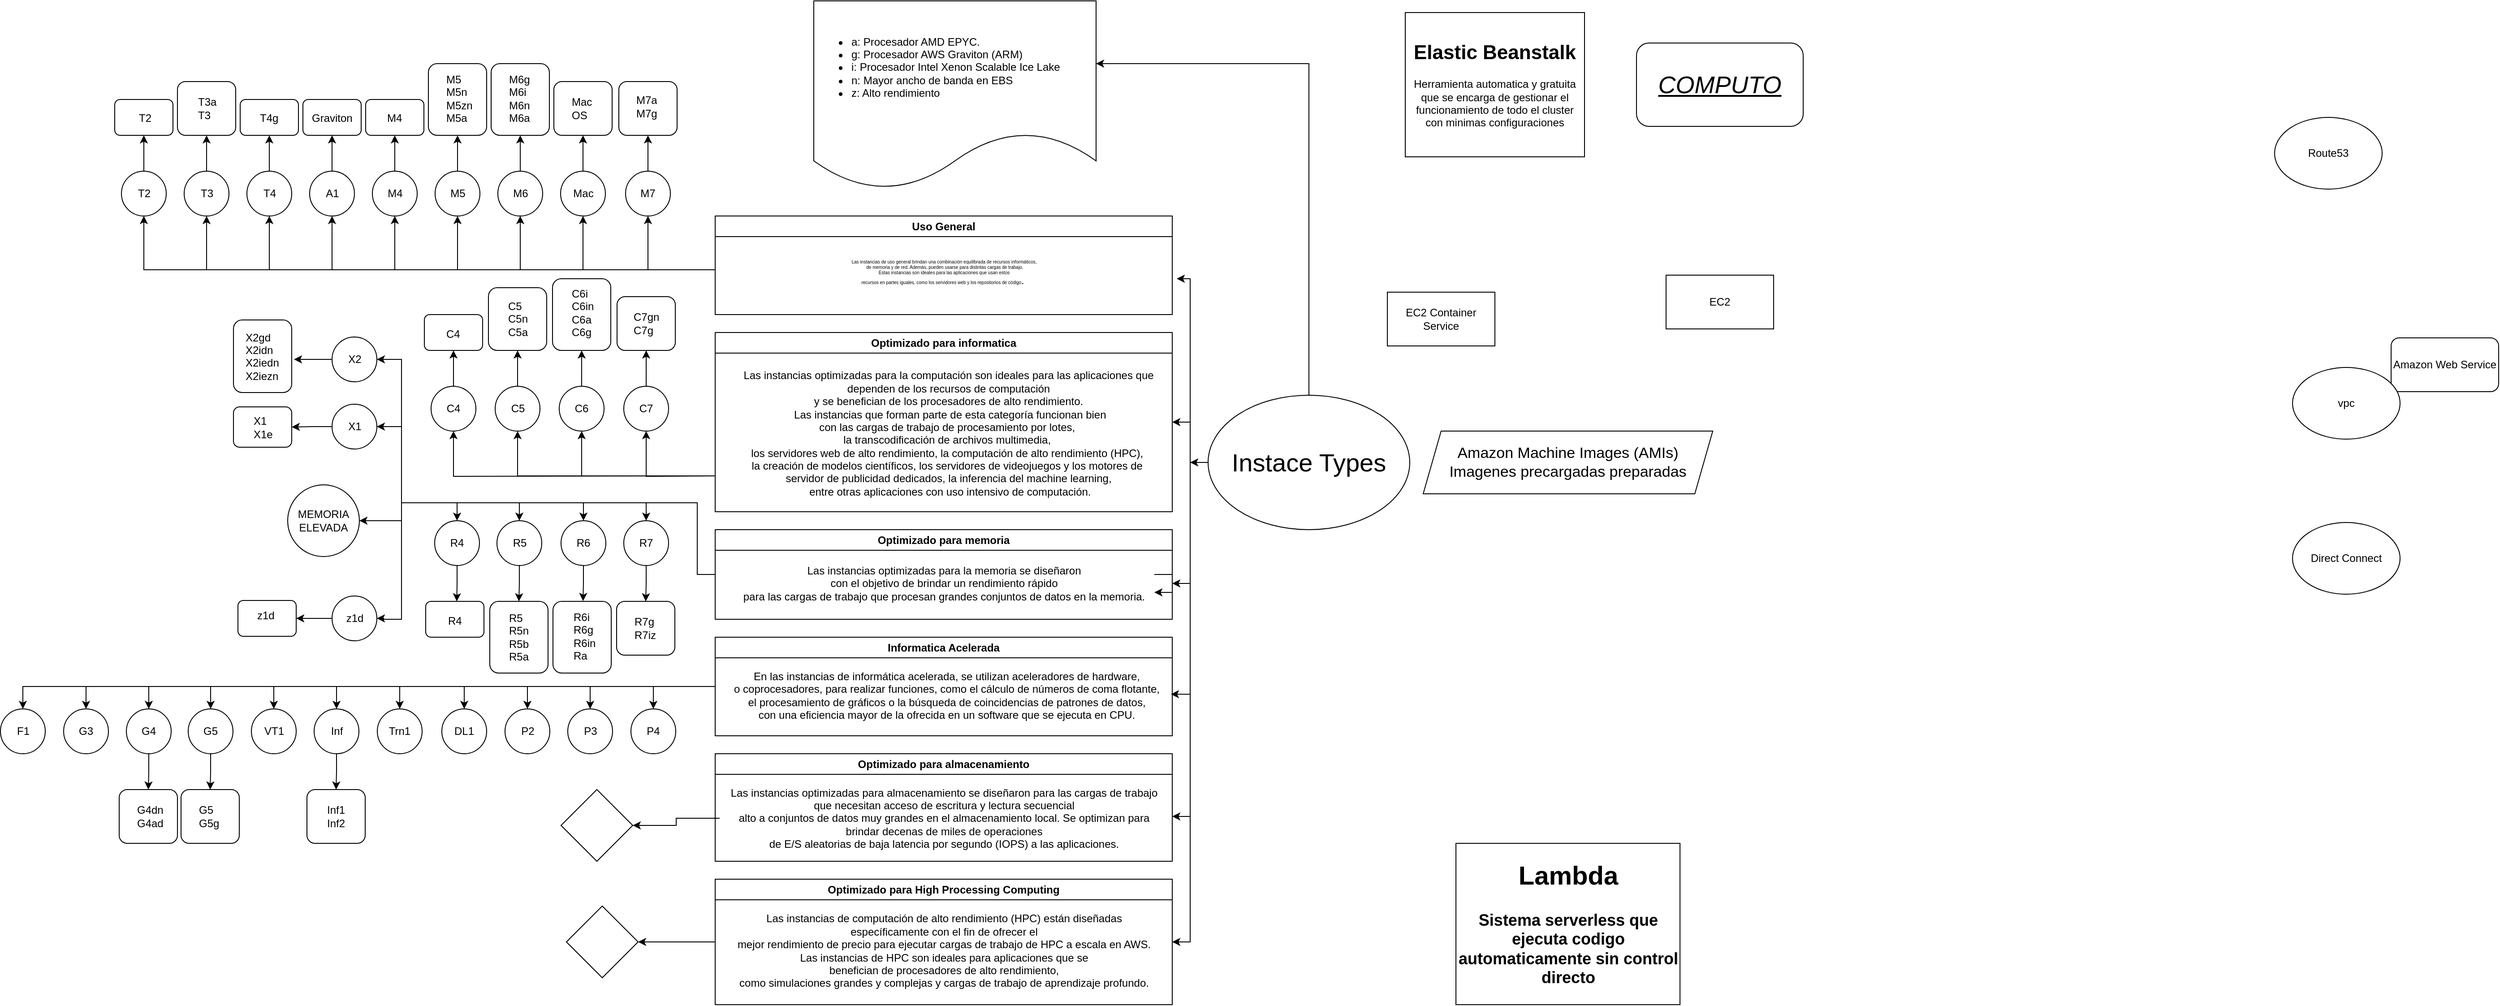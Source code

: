 <mxfile version="21.3.6" type="github">
  <diagram name="Página-1" id="7uCXfXIc8fd2pdZziexb">
    <mxGraphModel dx="3691" dy="2249" grid="1" gridSize="10" guides="1" tooltips="1" connect="1" arrows="1" fold="1" page="1" pageScale="1" pageWidth="827" pageHeight="1169" math="0" shadow="0">
      <root>
        <mxCell id="0" />
        <mxCell id="1" parent="0" />
        <mxCell id="kZv1v513atMaFXBSJFO3-1" value="Amazon Web Service" style="rounded=1;whiteSpace=wrap;html=1;" parent="1" vertex="1">
          <mxGeometry x="1070" y="186" width="120" height="60" as="geometry" />
        </mxCell>
        <mxCell id="wzusWgHNVMKydE2oBifo-2" value="EC2&lt;br&gt;" style="rounded=0;whiteSpace=wrap;html=1;" parent="1" vertex="1">
          <mxGeometry x="261" y="116" width="120" height="60" as="geometry" />
        </mxCell>
        <mxCell id="wzusWgHNVMKydE2oBifo-9" style="edgeStyle=orthogonalEdgeStyle;rounded=0;orthogonalLoop=1;jettySize=auto;html=1;" parent="1" target="wzusWgHNVMKydE2oBifo-8" edge="1">
          <mxGeometry relative="1" as="geometry">
            <mxPoint x="-260" y="325" as="sourcePoint" />
            <Array as="points">
              <mxPoint x="-270" y="325" />
              <mxPoint x="-270" y="120" />
            </Array>
          </mxGeometry>
        </mxCell>
        <mxCell id="wzusWgHNVMKydE2oBifo-12" style="edgeStyle=orthogonalEdgeStyle;rounded=0;orthogonalLoop=1;jettySize=auto;html=1;exitX=0;exitY=0.5;exitDx=0;exitDy=0;entryX=1;entryY=0.5;entryDx=0;entryDy=0;" parent="1" source="wzusWgHNVMKydE2oBifo-4" target="wzusWgHNVMKydE2oBifo-10" edge="1">
          <mxGeometry relative="1" as="geometry" />
        </mxCell>
        <mxCell id="wzusWgHNVMKydE2oBifo-15" style="edgeStyle=orthogonalEdgeStyle;rounded=0;orthogonalLoop=1;jettySize=auto;html=1;" parent="1" source="wzusWgHNVMKydE2oBifo-4" edge="1">
          <mxGeometry relative="1" as="geometry">
            <mxPoint x="-270" y="325" as="targetPoint" />
          </mxGeometry>
        </mxCell>
        <mxCell id="wzusWgHNVMKydE2oBifo-16" style="edgeStyle=orthogonalEdgeStyle;rounded=0;orthogonalLoop=1;jettySize=auto;html=1;" parent="1" source="wzusWgHNVMKydE2oBifo-4" edge="1">
          <mxGeometry relative="1" as="geometry">
            <mxPoint x="-290" y="460" as="targetPoint" />
            <Array as="points">
              <mxPoint x="-270" y="325" />
              <mxPoint x="-270" y="460" />
              <mxPoint x="-290" y="460" />
            </Array>
          </mxGeometry>
        </mxCell>
        <mxCell id="wzusWgHNVMKydE2oBifo-22" style="edgeStyle=orthogonalEdgeStyle;rounded=0;orthogonalLoop=1;jettySize=auto;html=1;entryX=1.001;entryY=0.48;entryDx=0;entryDy=0;entryPerimeter=0;" parent="1" source="wzusWgHNVMKydE2oBifo-4" target="wzusWgHNVMKydE2oBifo-19" edge="1">
          <mxGeometry relative="1" as="geometry">
            <Array as="points">
              <mxPoint x="-270" y="325" />
              <mxPoint x="-270" y="584" />
            </Array>
          </mxGeometry>
        </mxCell>
        <mxCell id="wzusWgHNVMKydE2oBifo-27" style="edgeStyle=orthogonalEdgeStyle;rounded=0;orthogonalLoop=1;jettySize=auto;html=1;" parent="1" source="wzusWgHNVMKydE2oBifo-4" edge="1">
          <mxGeometry relative="1" as="geometry">
            <mxPoint x="-290" y="720" as="targetPoint" />
            <Array as="points">
              <mxPoint x="-270" y="325" />
              <mxPoint x="-270" y="720" />
              <mxPoint x="-290" y="720" />
            </Array>
          </mxGeometry>
        </mxCell>
        <mxCell id="E2Kj-onIHeJ60yQdCFoT-4" style="edgeStyle=orthogonalEdgeStyle;rounded=0;orthogonalLoop=1;jettySize=auto;html=1;entryX=1;entryY=0.5;entryDx=0;entryDy=0;" edge="1" parent="1" source="wzusWgHNVMKydE2oBifo-4" target="E2Kj-onIHeJ60yQdCFoT-1">
          <mxGeometry relative="1" as="geometry" />
        </mxCell>
        <mxCell id="E2Kj-onIHeJ60yQdCFoT-18" style="edgeStyle=orthogonalEdgeStyle;rounded=0;orthogonalLoop=1;jettySize=auto;html=1;" edge="1" parent="1" source="wzusWgHNVMKydE2oBifo-4">
          <mxGeometry relative="1" as="geometry">
            <mxPoint x="-375" y="-120" as="targetPoint" />
            <Array as="points">
              <mxPoint x="-138" y="-120" />
              <mxPoint x="-375" y="-120" />
            </Array>
          </mxGeometry>
        </mxCell>
        <mxCell id="wzusWgHNVMKydE2oBifo-4" value="&lt;font style=&quot;font-size: 28px;&quot;&gt;Instace Types&lt;/font&gt;" style="ellipse;whiteSpace=wrap;html=1;" parent="1" vertex="1">
          <mxGeometry x="-250" y="250" width="225" height="150" as="geometry" />
        </mxCell>
        <mxCell id="E2Kj-onIHeJ60yQdCFoT-24" style="edgeStyle=orthogonalEdgeStyle;rounded=0;orthogonalLoop=1;jettySize=auto;html=1;entryX=0.5;entryY=1;entryDx=0;entryDy=0;" edge="1" parent="1" target="E2Kj-onIHeJ60yQdCFoT-20">
          <mxGeometry relative="1" as="geometry">
            <mxPoint x="-800" y="120" as="sourcePoint" />
            <Array as="points">
              <mxPoint x="-800" y="110" />
              <mxPoint x="-1017" y="110" />
            </Array>
          </mxGeometry>
        </mxCell>
        <mxCell id="E2Kj-onIHeJ60yQdCFoT-26" style="edgeStyle=orthogonalEdgeStyle;rounded=0;orthogonalLoop=1;jettySize=auto;html=1;entryX=0.5;entryY=1;entryDx=0;entryDy=0;" edge="1" parent="1" target="E2Kj-onIHeJ60yQdCFoT-5">
          <mxGeometry relative="1" as="geometry">
            <mxPoint x="-800" y="110" as="sourcePoint" />
            <Array as="points">
              <mxPoint x="-875" y="110" />
            </Array>
          </mxGeometry>
        </mxCell>
        <mxCell id="E2Kj-onIHeJ60yQdCFoT-27" style="edgeStyle=orthogonalEdgeStyle;rounded=0;orthogonalLoop=1;jettySize=auto;html=1;entryX=0.5;entryY=1;entryDx=0;entryDy=0;" edge="1" parent="1" source="wzusWgHNVMKydE2oBifo-5" target="E2Kj-onIHeJ60yQdCFoT-10">
          <mxGeometry relative="1" as="geometry">
            <Array as="points">
              <mxPoint x="-947" y="110" />
            </Array>
          </mxGeometry>
        </mxCell>
        <mxCell id="E2Kj-onIHeJ60yQdCFoT-32" style="edgeStyle=orthogonalEdgeStyle;rounded=0;orthogonalLoop=1;jettySize=auto;html=1;entryX=0.5;entryY=1;entryDx=0;entryDy=0;" edge="1" parent="1" source="wzusWgHNVMKydE2oBifo-5" target="E2Kj-onIHeJ60yQdCFoT-29">
          <mxGeometry relative="1" as="geometry">
            <Array as="points">
              <mxPoint x="-1087" y="110" />
            </Array>
          </mxGeometry>
        </mxCell>
        <mxCell id="E2Kj-onIHeJ60yQdCFoT-42" style="edgeStyle=orthogonalEdgeStyle;rounded=0;orthogonalLoop=1;jettySize=auto;html=1;entryX=0.5;entryY=1;entryDx=0;entryDy=0;" edge="1" parent="1" source="wzusWgHNVMKydE2oBifo-5" target="E2Kj-onIHeJ60yQdCFoT-34">
          <mxGeometry relative="1" as="geometry">
            <Array as="points">
              <mxPoint x="-1157" y="110" />
            </Array>
          </mxGeometry>
        </mxCell>
        <mxCell id="E2Kj-onIHeJ60yQdCFoT-43" style="edgeStyle=orthogonalEdgeStyle;rounded=0;orthogonalLoop=1;jettySize=auto;html=1;entryX=0.5;entryY=1;entryDx=0;entryDy=0;" edge="1" parent="1" source="wzusWgHNVMKydE2oBifo-5" target="E2Kj-onIHeJ60yQdCFoT-39">
          <mxGeometry relative="1" as="geometry">
            <Array as="points">
              <mxPoint x="-1227" y="110" />
            </Array>
          </mxGeometry>
        </mxCell>
        <mxCell id="E2Kj-onIHeJ60yQdCFoT-65" style="edgeStyle=orthogonalEdgeStyle;rounded=0;orthogonalLoop=1;jettySize=auto;html=1;entryX=0.5;entryY=1;entryDx=0;entryDy=0;" edge="1" parent="1" source="wzusWgHNVMKydE2oBifo-5" target="E2Kj-onIHeJ60yQdCFoT-61">
          <mxGeometry relative="1" as="geometry">
            <Array as="points">
              <mxPoint x="-1437" y="110" />
            </Array>
          </mxGeometry>
        </mxCell>
        <mxCell id="E2Kj-onIHeJ60yQdCFoT-66" style="edgeStyle=orthogonalEdgeStyle;rounded=0;orthogonalLoop=1;jettySize=auto;html=1;entryX=0.5;entryY=1;entryDx=0;entryDy=0;" edge="1" parent="1" source="wzusWgHNVMKydE2oBifo-5" target="E2Kj-onIHeJ60yQdCFoT-53">
          <mxGeometry relative="1" as="geometry">
            <Array as="points">
              <mxPoint x="-1297" y="110" />
            </Array>
          </mxGeometry>
        </mxCell>
        <mxCell id="wzusWgHNVMKydE2oBifo-5" value="Uso General" style="swimlane;whiteSpace=wrap;html=1;" parent="1" vertex="1">
          <mxGeometry x="-800" y="50" width="510" height="110" as="geometry" />
        </mxCell>
        <mxCell id="wzusWgHNVMKydE2oBifo-8" value="&lt;div style=&quot;font-size: 5px;&quot;&gt;Las instancias de uso general brindan una combinación equilibrada de recursos informáticos&lt;span style=&quot;background-color: initial;&quot;&gt;,&lt;/span&gt;&lt;/div&gt;&lt;div style=&quot;font-size: 5px;&quot;&gt;&lt;span style=&quot;background-color: initial;&quot;&gt;&amp;nbsp;de memoria y de red. Además, pueden usarse para distintas cargas de trabajo.&lt;/span&gt;&lt;/div&gt;&lt;div style=&quot;font-size: 5px;&quot;&gt;&lt;span style=&quot;background-color: initial;&quot;&gt;Estas instancias son ideales para las aplicaciones que us&lt;/span&gt;&lt;span style=&quot;background-color: initial;&quot;&gt;an estos&lt;/span&gt;&lt;/div&gt;&lt;div style=&quot;font-size: 5px;&quot;&gt;&lt;span style=&quot;background-color: initial;&quot;&gt;recursos en partes iguales, como los servidores web y los repositorios de código&lt;/span&gt;&lt;span style=&quot;font-size: 11px; background-color: initial;&quot;&gt;.&amp;nbsp;&lt;/span&gt;&lt;/div&gt;" style="text;html=1;align=center;verticalAlign=middle;resizable=0;points=[];autosize=1;strokeColor=none;fillColor=none;" parent="wzusWgHNVMKydE2oBifo-5" vertex="1">
          <mxGeometry x="-5" y="28" width="520" height="70" as="geometry" />
        </mxCell>
        <mxCell id="E2Kj-onIHeJ60yQdCFoT-86" style="edgeStyle=orthogonalEdgeStyle;rounded=0;orthogonalLoop=1;jettySize=auto;html=1;entryX=0.5;entryY=1;entryDx=0;entryDy=0;" edge="1" parent="1" source="wzusWgHNVMKydE2oBifo-10" target="E2Kj-onIHeJ60yQdCFoT-72">
          <mxGeometry relative="1" as="geometry">
            <Array as="points">
              <mxPoint x="-949" y="340" />
            </Array>
          </mxGeometry>
        </mxCell>
        <mxCell id="E2Kj-onIHeJ60yQdCFoT-88" style="edgeStyle=orthogonalEdgeStyle;rounded=0;orthogonalLoop=1;jettySize=auto;html=1;entryX=0.5;entryY=1;entryDx=0;entryDy=0;exitX=0;exitY=0.5;exitDx=0;exitDy=0;" edge="1" parent="1" source="wzusWgHNVMKydE2oBifo-10" target="E2Kj-onIHeJ60yQdCFoT-76">
          <mxGeometry relative="1" as="geometry">
            <Array as="points">
              <mxPoint x="-800" y="340" />
              <mxPoint x="-1020" y="340" />
            </Array>
          </mxGeometry>
        </mxCell>
        <mxCell id="E2Kj-onIHeJ60yQdCFoT-90" style="edgeStyle=orthogonalEdgeStyle;rounded=0;orthogonalLoop=1;jettySize=auto;html=1;entryX=0.5;entryY=1;entryDx=0;entryDy=0;" edge="1" parent="1" target="E2Kj-onIHeJ60yQdCFoT-68">
          <mxGeometry relative="1" as="geometry">
            <mxPoint x="-800" y="340" as="sourcePoint" />
          </mxGeometry>
        </mxCell>
        <mxCell id="E2Kj-onIHeJ60yQdCFoT-91" style="edgeStyle=orthogonalEdgeStyle;rounded=0;orthogonalLoop=1;jettySize=auto;html=1;entryX=0.5;entryY=1;entryDx=0;entryDy=0;" edge="1" parent="1" target="E2Kj-onIHeJ60yQdCFoT-80">
          <mxGeometry relative="1" as="geometry">
            <mxPoint x="-800" y="340" as="sourcePoint" />
          </mxGeometry>
        </mxCell>
        <mxCell id="wzusWgHNVMKydE2oBifo-10" value="Optimizado para informatica" style="swimlane;whiteSpace=wrap;html=1;" parent="1" vertex="1">
          <mxGeometry x="-800" y="180" width="510" height="200" as="geometry" />
        </mxCell>
        <mxCell id="wzusWgHNVMKydE2oBifo-11" value="&lt;div&gt;Las instancias optimizadas para la computación son ideales para las aplicaciones que&lt;/div&gt;&lt;div&gt;&amp;nbsp;dependen de los recursos de computación&amp;nbsp;&lt;/div&gt;&lt;div&gt;y se benefician de los procesadores de alto rendimiento.&lt;/div&gt;&lt;div&gt;&amp;nbsp;Las instancias que forman parte de esta categoría funcionan bien&lt;/div&gt;&lt;div&gt;con las cargas de trabajo de procesamiento por lotes,&amp;nbsp;&lt;/div&gt;&lt;div&gt;la transcodificación de archivos multimedia,&amp;nbsp;&lt;/div&gt;&lt;div&gt;los servidores web de alto rendimiento, la computación de alto rendimiento (HPC),&amp;nbsp;&lt;/div&gt;&lt;div&gt;la creación de modelos científicos, los servidores de videojuegos y los motores de&amp;nbsp;&lt;/div&gt;&lt;div&gt;servidor de publicidad dedicados, la inferencia del machine learning,&lt;/div&gt;&lt;div&gt;&amp;nbsp;entre otras aplicaciones con uso intensivo de computación.&lt;/div&gt;&lt;div&gt;&lt;br&gt;&lt;/div&gt;" style="text;html=1;align=center;verticalAlign=middle;resizable=0;points=[];autosize=1;strokeColor=none;fillColor=none;" parent="wzusWgHNVMKydE2oBifo-10" vertex="1">
          <mxGeometry x="20" y="35" width="480" height="170" as="geometry" />
        </mxCell>
        <mxCell id="E2Kj-onIHeJ60yQdCFoT-118" style="edgeStyle=orthogonalEdgeStyle;rounded=0;orthogonalLoop=1;jettySize=auto;html=1;entryX=0.5;entryY=0;entryDx=0;entryDy=0;" edge="1" parent="1" source="wzusWgHNVMKydE2oBifo-13" target="E2Kj-onIHeJ60yQdCFoT-93">
          <mxGeometry relative="1" as="geometry">
            <Array as="points">
              <mxPoint x="-820" y="450" />
              <mxPoint x="-820" y="370" />
              <mxPoint x="-877" y="370" />
            </Array>
          </mxGeometry>
        </mxCell>
        <mxCell id="E2Kj-onIHeJ60yQdCFoT-119" style="edgeStyle=orthogonalEdgeStyle;rounded=0;orthogonalLoop=1;jettySize=auto;html=1;entryX=0.5;entryY=0;entryDx=0;entryDy=0;exitX=0;exitY=0.5;exitDx=0;exitDy=0;" edge="1" parent="1" source="wzusWgHNVMKydE2oBifo-13" target="E2Kj-onIHeJ60yQdCFoT-97">
          <mxGeometry relative="1" as="geometry">
            <mxPoint x="-800" y="430" as="sourcePoint" />
            <Array as="points">
              <mxPoint x="-820" y="450" />
              <mxPoint x="-820" y="370" />
              <mxPoint x="-947" y="370" />
            </Array>
          </mxGeometry>
        </mxCell>
        <mxCell id="E2Kj-onIHeJ60yQdCFoT-120" style="edgeStyle=orthogonalEdgeStyle;rounded=0;orthogonalLoop=1;jettySize=auto;html=1;entryX=0.5;entryY=0;entryDx=0;entryDy=0;" edge="1" parent="1" target="E2Kj-onIHeJ60yQdCFoT-101">
          <mxGeometry relative="1" as="geometry">
            <mxPoint x="-820" y="450" as="sourcePoint" />
            <Array as="points">
              <mxPoint x="-820" y="370" />
              <mxPoint x="-1018" y="370" />
            </Array>
          </mxGeometry>
        </mxCell>
        <mxCell id="E2Kj-onIHeJ60yQdCFoT-121" style="edgeStyle=orthogonalEdgeStyle;rounded=0;orthogonalLoop=1;jettySize=auto;html=1;entryX=0.5;entryY=0;entryDx=0;entryDy=0;exitX=0;exitY=0.5;exitDx=0;exitDy=0;" edge="1" parent="1" source="wzusWgHNVMKydE2oBifo-13" target="E2Kj-onIHeJ60yQdCFoT-105">
          <mxGeometry relative="1" as="geometry">
            <Array as="points">
              <mxPoint x="-820" y="450" />
              <mxPoint x="-820" y="370" />
              <mxPoint x="-1088" y="370" />
            </Array>
          </mxGeometry>
        </mxCell>
        <mxCell id="E2Kj-onIHeJ60yQdCFoT-157" style="edgeStyle=orthogonalEdgeStyle;rounded=0;orthogonalLoop=1;jettySize=auto;html=1;entryX=1;entryY=0.5;entryDx=0;entryDy=0;" edge="1" parent="1" target="E2Kj-onIHeJ60yQdCFoT-126">
          <mxGeometry relative="1" as="geometry">
            <mxPoint x="-800" y="450" as="sourcePoint" />
            <Array as="points">
              <mxPoint x="-820" y="450" />
              <mxPoint x="-820" y="370" />
              <mxPoint x="-1150" y="370" />
              <mxPoint x="-1150" y="210" />
            </Array>
          </mxGeometry>
        </mxCell>
        <mxCell id="E2Kj-onIHeJ60yQdCFoT-158" style="edgeStyle=orthogonalEdgeStyle;rounded=0;orthogonalLoop=1;jettySize=auto;html=1;entryX=1;entryY=0.5;entryDx=0;entryDy=0;exitX=0;exitY=0.5;exitDx=0;exitDy=0;" edge="1" parent="1" source="wzusWgHNVMKydE2oBifo-13" target="E2Kj-onIHeJ60yQdCFoT-146">
          <mxGeometry relative="1" as="geometry">
            <Array as="points">
              <mxPoint x="-820" y="450" />
              <mxPoint x="-820" y="370" />
              <mxPoint x="-1150" y="370" />
              <mxPoint x="-1150" y="285" />
            </Array>
          </mxGeometry>
        </mxCell>
        <mxCell id="E2Kj-onIHeJ60yQdCFoT-166" style="edgeStyle=orthogonalEdgeStyle;rounded=0;orthogonalLoop=1;jettySize=auto;html=1;entryX=1;entryY=0.5;entryDx=0;entryDy=0;exitX=0;exitY=0.5;exitDx=0;exitDy=0;" edge="1" parent="1" source="wzusWgHNVMKydE2oBifo-13" target="E2Kj-onIHeJ60yQdCFoT-154">
          <mxGeometry relative="1" as="geometry">
            <Array as="points">
              <mxPoint x="-820" y="450" />
              <mxPoint x="-820" y="370" />
              <mxPoint x="-1150" y="370" />
              <mxPoint x="-1150" y="500" />
              <mxPoint x="-1170" y="500" />
              <mxPoint x="-1170" y="499" />
            </Array>
          </mxGeometry>
        </mxCell>
        <mxCell id="E2Kj-onIHeJ60yQdCFoT-168" style="edgeStyle=orthogonalEdgeStyle;rounded=0;orthogonalLoop=1;jettySize=auto;html=1;entryX=1;entryY=0.5;entryDx=0;entryDy=0;exitX=0;exitY=0.5;exitDx=0;exitDy=0;" edge="1" parent="1" source="wzusWgHNVMKydE2oBifo-13" target="E2Kj-onIHeJ60yQdCFoT-150">
          <mxGeometry relative="1" as="geometry">
            <Array as="points">
              <mxPoint x="-820" y="450" />
              <mxPoint x="-820" y="370" />
              <mxPoint x="-1150" y="370" />
              <mxPoint x="-1150" y="390" />
            </Array>
          </mxGeometry>
        </mxCell>
        <mxCell id="wzusWgHNVMKydE2oBifo-13" value="Optimizado para memoria" style="swimlane;whiteSpace=wrap;html=1;" parent="1" vertex="1">
          <mxGeometry x="-800" y="400" width="510" height="100" as="geometry" />
        </mxCell>
        <mxCell id="wzusWgHNVMKydE2oBifo-14" value="Las instancias optimizadas para la memoria se diseñaron&lt;br&gt;con el objetivo de brindar un rendimiento rápido&lt;br&gt;para las cargas de trabajo que procesan grandes conjuntos de datos en la memoria." style="text;html=1;align=center;verticalAlign=middle;resizable=0;points=[];autosize=1;strokeColor=none;fillColor=none;" parent="wzusWgHNVMKydE2oBifo-13" vertex="1">
          <mxGeometry x="20" y="30" width="470" height="60" as="geometry" />
        </mxCell>
        <mxCell id="E2Kj-onIHeJ60yQdCFoT-167" style="edgeStyle=orthogonalEdgeStyle;rounded=0;orthogonalLoop=1;jettySize=auto;html=1;" edge="1" parent="wzusWgHNVMKydE2oBifo-13" source="wzusWgHNVMKydE2oBifo-14" target="wzusWgHNVMKydE2oBifo-14">
          <mxGeometry relative="1" as="geometry" />
        </mxCell>
        <mxCell id="wzusWgHNVMKydE2oBifo-17" value="&lt;ul&gt;&lt;li&gt;&lt;span style=&quot;background-color: initial;&quot;&gt;a: Procesador AMD EPYC.&lt;/span&gt;&lt;/li&gt;&lt;li&gt;g: Procesador AWS Graviton (ARM)&lt;/li&gt;&lt;li&gt;i: Procesador Intel Xenon Scalable Ice Lake&lt;/li&gt;&lt;li&gt;n: Mayor ancho de banda en EBS&lt;/li&gt;&lt;li&gt;z: Alto rendimiento&amp;nbsp;&amp;nbsp;&lt;/li&gt;&lt;/ul&gt;" style="shape=document;whiteSpace=wrap;html=1;boundedLbl=1;align=left;" parent="1" vertex="1">
          <mxGeometry x="-690" y="-190" width="315" height="210" as="geometry" />
        </mxCell>
        <mxCell id="E2Kj-onIHeJ60yQdCFoT-216" style="edgeStyle=orthogonalEdgeStyle;rounded=0;orthogonalLoop=1;jettySize=auto;html=1;entryX=0.5;entryY=0;entryDx=0;entryDy=0;" edge="1" parent="1" source="wzusWgHNVMKydE2oBifo-18" target="E2Kj-onIHeJ60yQdCFoT-183">
          <mxGeometry relative="1" as="geometry" />
        </mxCell>
        <mxCell id="E2Kj-onIHeJ60yQdCFoT-217" style="edgeStyle=orthogonalEdgeStyle;rounded=0;orthogonalLoop=1;jettySize=auto;html=1;entryX=0.5;entryY=0;entryDx=0;entryDy=0;" edge="1" parent="1" source="wzusWgHNVMKydE2oBifo-18" target="E2Kj-onIHeJ60yQdCFoT-179">
          <mxGeometry relative="1" as="geometry" />
        </mxCell>
        <mxCell id="E2Kj-onIHeJ60yQdCFoT-218" style="edgeStyle=orthogonalEdgeStyle;rounded=0;orthogonalLoop=1;jettySize=auto;html=1;entryX=0.5;entryY=0;entryDx=0;entryDy=0;" edge="1" parent="1" source="wzusWgHNVMKydE2oBifo-18" target="E2Kj-onIHeJ60yQdCFoT-175">
          <mxGeometry relative="1" as="geometry" />
        </mxCell>
        <mxCell id="E2Kj-onIHeJ60yQdCFoT-219" style="edgeStyle=orthogonalEdgeStyle;rounded=0;orthogonalLoop=1;jettySize=auto;html=1;entryX=0.5;entryY=0;entryDx=0;entryDy=0;" edge="1" parent="1" source="wzusWgHNVMKydE2oBifo-18" target="E2Kj-onIHeJ60yQdCFoT-171">
          <mxGeometry relative="1" as="geometry" />
        </mxCell>
        <mxCell id="E2Kj-onIHeJ60yQdCFoT-220" style="edgeStyle=orthogonalEdgeStyle;rounded=0;orthogonalLoop=1;jettySize=auto;html=1;entryX=0.5;entryY=0;entryDx=0;entryDy=0;" edge="1" parent="1" source="wzusWgHNVMKydE2oBifo-18" target="E2Kj-onIHeJ60yQdCFoT-187">
          <mxGeometry relative="1" as="geometry" />
        </mxCell>
        <mxCell id="E2Kj-onIHeJ60yQdCFoT-221" style="edgeStyle=orthogonalEdgeStyle;rounded=0;orthogonalLoop=1;jettySize=auto;html=1;entryX=0.5;entryY=0;entryDx=0;entryDy=0;" edge="1" parent="1" source="wzusWgHNVMKydE2oBifo-18" target="E2Kj-onIHeJ60yQdCFoT-191">
          <mxGeometry relative="1" as="geometry" />
        </mxCell>
        <mxCell id="E2Kj-onIHeJ60yQdCFoT-222" style="edgeStyle=orthogonalEdgeStyle;rounded=0;orthogonalLoop=1;jettySize=auto;html=1;entryX=0.5;entryY=0;entryDx=0;entryDy=0;" edge="1" parent="1" source="wzusWgHNVMKydE2oBifo-18" target="E2Kj-onIHeJ60yQdCFoT-195">
          <mxGeometry relative="1" as="geometry" />
        </mxCell>
        <mxCell id="E2Kj-onIHeJ60yQdCFoT-223" style="edgeStyle=orthogonalEdgeStyle;rounded=0;orthogonalLoop=1;jettySize=auto;html=1;entryX=0.5;entryY=0;entryDx=0;entryDy=0;" edge="1" parent="1" source="wzusWgHNVMKydE2oBifo-18" target="E2Kj-onIHeJ60yQdCFoT-199">
          <mxGeometry relative="1" as="geometry" />
        </mxCell>
        <mxCell id="E2Kj-onIHeJ60yQdCFoT-224" style="edgeStyle=orthogonalEdgeStyle;rounded=0;orthogonalLoop=1;jettySize=auto;html=1;entryX=0.5;entryY=0;entryDx=0;entryDy=0;" edge="1" parent="1" source="wzusWgHNVMKydE2oBifo-18" target="E2Kj-onIHeJ60yQdCFoT-203">
          <mxGeometry relative="1" as="geometry" />
        </mxCell>
        <mxCell id="E2Kj-onIHeJ60yQdCFoT-225" style="edgeStyle=orthogonalEdgeStyle;rounded=0;orthogonalLoop=1;jettySize=auto;html=1;entryX=0.5;entryY=0;entryDx=0;entryDy=0;" edge="1" parent="1" source="wzusWgHNVMKydE2oBifo-18" target="E2Kj-onIHeJ60yQdCFoT-207">
          <mxGeometry relative="1" as="geometry" />
        </mxCell>
        <mxCell id="E2Kj-onIHeJ60yQdCFoT-226" style="edgeStyle=orthogonalEdgeStyle;rounded=0;orthogonalLoop=1;jettySize=auto;html=1;entryX=0.5;entryY=0;entryDx=0;entryDy=0;" edge="1" parent="1" source="wzusWgHNVMKydE2oBifo-18" target="E2Kj-onIHeJ60yQdCFoT-211">
          <mxGeometry relative="1" as="geometry" />
        </mxCell>
        <mxCell id="wzusWgHNVMKydE2oBifo-18" value="Informatica Acelerada" style="swimlane;whiteSpace=wrap;html=1;" parent="1" vertex="1">
          <mxGeometry x="-800" y="520" width="510" height="110" as="geometry" />
        </mxCell>
        <mxCell id="wzusWgHNVMKydE2oBifo-19" value="En las instancias de informática acelerada, se utilizan aceleradores de hardware,&lt;br&gt;o coprocesadores, para realizar funciones, como el cálculo de números de coma flotante,&lt;br&gt;el procesamiento de gráficos o la búsqueda de coincidencias de patrones de datos,&lt;br&gt;con una eficiencia mayor de la ofrecida en un software que se ejecuta en CPU." style="text;html=1;align=center;verticalAlign=middle;resizable=0;points=[];autosize=1;strokeColor=none;fillColor=none;" parent="wzusWgHNVMKydE2oBifo-18" vertex="1">
          <mxGeometry x="8" y="30" width="500" height="70" as="geometry" />
        </mxCell>
        <mxCell id="wzusWgHNVMKydE2oBifo-25" value="Optimizado para almacenamiento" style="swimlane;whiteSpace=wrap;html=1;" parent="1" vertex="1">
          <mxGeometry x="-800" y="650" width="510" height="120" as="geometry" />
        </mxCell>
        <mxCell id="E2Kj-onIHeJ60yQdCFoT-228" style="edgeStyle=orthogonalEdgeStyle;rounded=0;orthogonalLoop=1;jettySize=auto;html=1;entryX=1;entryY=0.5;entryDx=0;entryDy=0;" edge="1" parent="1" source="wzusWgHNVMKydE2oBifo-26" target="E2Kj-onIHeJ60yQdCFoT-227">
          <mxGeometry relative="1" as="geometry" />
        </mxCell>
        <mxCell id="wzusWgHNVMKydE2oBifo-26" value="Las instancias optimizadas para almacenamiento se diseñaron para las cargas de trabajo&lt;br&gt;que necesitan acceso de escritura y lectura secuencial&lt;br&gt;alto a conjuntos de datos muy grandes en el almacenamiento local. Se optimizan para&lt;br&gt;brindar decenas de miles de operaciones&lt;br&gt;de E/S aleatorias de baja latencia por segundo (IOPS) a las aplicaciones." style="text;html=1;align=center;verticalAlign=middle;resizable=0;points=[];autosize=1;strokeColor=none;fillColor=none;" parent="1" vertex="1">
          <mxGeometry x="-795" y="677" width="500" height="90" as="geometry" />
        </mxCell>
        <mxCell id="E2Kj-onIHeJ60yQdCFoT-230" style="edgeStyle=orthogonalEdgeStyle;rounded=0;orthogonalLoop=1;jettySize=auto;html=1;entryX=1;entryY=0.5;entryDx=0;entryDy=0;" edge="1" parent="1" source="E2Kj-onIHeJ60yQdCFoT-1" target="E2Kj-onIHeJ60yQdCFoT-229">
          <mxGeometry relative="1" as="geometry" />
        </mxCell>
        <mxCell id="E2Kj-onIHeJ60yQdCFoT-1" value="Optimizado para High Processing Computing" style="swimlane;whiteSpace=wrap;html=1;" vertex="1" parent="1">
          <mxGeometry x="-800" y="790" width="510" height="140" as="geometry" />
        </mxCell>
        <mxCell id="E2Kj-onIHeJ60yQdCFoT-2" value="Las instancias de computación de alto rendimiento (HPC) están diseñadas&lt;br&gt;específicamente con el fin de ofrecer el&lt;br&gt;mejor rendimiento de precio para ejecutar cargas de trabajo de HPC a escala en AWS.&lt;br&gt;Las instancias de HPC son ideales para aplicaciones que se&lt;br&gt;benefician de procesadores de alto rendimiento,&lt;br&gt;como simulaciones grandes y complejas y cargas de trabajo de aprendizaje profundo." style="text;html=1;align=center;verticalAlign=middle;resizable=0;points=[];autosize=1;strokeColor=none;fillColor=none;" vertex="1" parent="E2Kj-onIHeJ60yQdCFoT-1">
          <mxGeometry x="15" y="30" width="480" height="100" as="geometry" />
        </mxCell>
        <mxCell id="E2Kj-onIHeJ60yQdCFoT-7" style="edgeStyle=orthogonalEdgeStyle;rounded=0;orthogonalLoop=1;jettySize=auto;html=1;entryX=0.5;entryY=1;entryDx=0;entryDy=0;" edge="1" parent="1" source="E2Kj-onIHeJ60yQdCFoT-5" target="E2Kj-onIHeJ60yQdCFoT-6">
          <mxGeometry relative="1" as="geometry" />
        </mxCell>
        <mxCell id="E2Kj-onIHeJ60yQdCFoT-5" value="M7" style="ellipse;whiteSpace=wrap;html=1;" vertex="1" parent="1">
          <mxGeometry x="-900" width="50" height="50" as="geometry" />
        </mxCell>
        <mxCell id="E2Kj-onIHeJ60yQdCFoT-6" value="" style="rounded=1;whiteSpace=wrap;html=1;" vertex="1" parent="1">
          <mxGeometry x="-907.5" y="-100" width="65" height="60" as="geometry" />
        </mxCell>
        <mxCell id="E2Kj-onIHeJ60yQdCFoT-8" value="M7a&lt;br&gt;M7g" style="text;strokeColor=none;fillColor=none;align=left;verticalAlign=middle;spacingLeft=4;spacingRight=4;overflow=hidden;points=[[0,0.5],[1,0.5]];portConstraint=eastwest;rotatable=0;whiteSpace=wrap;html=1;" vertex="1" parent="1">
          <mxGeometry x="-894" y="-95" width="34" height="45" as="geometry" />
        </mxCell>
        <mxCell id="E2Kj-onIHeJ60yQdCFoT-9" style="edgeStyle=orthogonalEdgeStyle;rounded=0;orthogonalLoop=1;jettySize=auto;html=1;entryX=0.5;entryY=1;entryDx=0;entryDy=0;" edge="1" parent="1" source="E2Kj-onIHeJ60yQdCFoT-10" target="E2Kj-onIHeJ60yQdCFoT-11">
          <mxGeometry relative="1" as="geometry" />
        </mxCell>
        <mxCell id="E2Kj-onIHeJ60yQdCFoT-10" value="Mac" style="ellipse;whiteSpace=wrap;html=1;" vertex="1" parent="1">
          <mxGeometry x="-972.5" width="50" height="50" as="geometry" />
        </mxCell>
        <mxCell id="E2Kj-onIHeJ60yQdCFoT-11" value="" style="rounded=1;whiteSpace=wrap;html=1;" vertex="1" parent="1">
          <mxGeometry x="-980" y="-100" width="65" height="60" as="geometry" />
        </mxCell>
        <mxCell id="E2Kj-onIHeJ60yQdCFoT-12" value="Mac&lt;br&gt;OS" style="text;strokeColor=none;fillColor=none;align=left;verticalAlign=middle;spacingLeft=4;spacingRight=4;overflow=hidden;points=[[0,0.5],[1,0.5]];portConstraint=eastwest;rotatable=0;whiteSpace=wrap;html=1;" vertex="1" parent="1">
          <mxGeometry x="-966.5" y="-93" width="34" height="45" as="geometry" />
        </mxCell>
        <mxCell id="E2Kj-onIHeJ60yQdCFoT-19" style="edgeStyle=orthogonalEdgeStyle;rounded=0;orthogonalLoop=1;jettySize=auto;html=1;entryX=0.5;entryY=1;entryDx=0;entryDy=0;" edge="1" parent="1" source="E2Kj-onIHeJ60yQdCFoT-20" target="E2Kj-onIHeJ60yQdCFoT-21">
          <mxGeometry relative="1" as="geometry" />
        </mxCell>
        <mxCell id="E2Kj-onIHeJ60yQdCFoT-20" value="M6" style="ellipse;whiteSpace=wrap;html=1;" vertex="1" parent="1">
          <mxGeometry x="-1042.5" width="50" height="50" as="geometry" />
        </mxCell>
        <mxCell id="E2Kj-onIHeJ60yQdCFoT-21" value="" style="rounded=1;whiteSpace=wrap;html=1;" vertex="1" parent="1">
          <mxGeometry x="-1050" y="-120" width="65" height="80" as="geometry" />
        </mxCell>
        <mxCell id="E2Kj-onIHeJ60yQdCFoT-22" value="M6g&lt;br&gt;M6i&lt;br&gt;M6n&lt;br&gt;M6a" style="text;strokeColor=none;fillColor=none;align=left;verticalAlign=middle;spacingLeft=4;spacingRight=4;overflow=hidden;points=[[0,0.5],[1,0.5]];portConstraint=eastwest;rotatable=0;whiteSpace=wrap;html=1;" vertex="1" parent="1">
          <mxGeometry x="-1036.5" y="-112" width="34" height="62" as="geometry" />
        </mxCell>
        <mxCell id="E2Kj-onIHeJ60yQdCFoT-28" style="edgeStyle=orthogonalEdgeStyle;rounded=0;orthogonalLoop=1;jettySize=auto;html=1;entryX=0.5;entryY=1;entryDx=0;entryDy=0;" edge="1" parent="1" source="E2Kj-onIHeJ60yQdCFoT-29" target="E2Kj-onIHeJ60yQdCFoT-30">
          <mxGeometry relative="1" as="geometry" />
        </mxCell>
        <mxCell id="E2Kj-onIHeJ60yQdCFoT-29" value="M5" style="ellipse;whiteSpace=wrap;html=1;" vertex="1" parent="1">
          <mxGeometry x="-1112.5" width="50" height="50" as="geometry" />
        </mxCell>
        <mxCell id="E2Kj-onIHeJ60yQdCFoT-30" value="" style="rounded=1;whiteSpace=wrap;html=1;" vertex="1" parent="1">
          <mxGeometry x="-1120" y="-120" width="65" height="80" as="geometry" />
        </mxCell>
        <mxCell id="E2Kj-onIHeJ60yQdCFoT-31" value="M5&lt;br&gt;M5n&lt;br&gt;M5zn&lt;br&gt;M5a" style="text;strokeColor=none;fillColor=none;align=left;verticalAlign=middle;spacingLeft=4;spacingRight=4;overflow=hidden;points=[[0,0.5],[1,0.5]];portConstraint=eastwest;rotatable=0;whiteSpace=wrap;html=1;" vertex="1" parent="1">
          <mxGeometry x="-1106.5" y="-112" width="46.5" height="62" as="geometry" />
        </mxCell>
        <mxCell id="E2Kj-onIHeJ60yQdCFoT-33" style="edgeStyle=orthogonalEdgeStyle;rounded=0;orthogonalLoop=1;jettySize=auto;html=1;entryX=0.5;entryY=1;entryDx=0;entryDy=0;" edge="1" parent="1" source="E2Kj-onIHeJ60yQdCFoT-34" target="E2Kj-onIHeJ60yQdCFoT-35">
          <mxGeometry relative="1" as="geometry" />
        </mxCell>
        <mxCell id="E2Kj-onIHeJ60yQdCFoT-34" value="M4" style="ellipse;whiteSpace=wrap;html=1;" vertex="1" parent="1">
          <mxGeometry x="-1182.5" width="50" height="50" as="geometry" />
        </mxCell>
        <mxCell id="E2Kj-onIHeJ60yQdCFoT-35" value="" style="rounded=1;whiteSpace=wrap;html=1;" vertex="1" parent="1">
          <mxGeometry x="-1190" y="-80" width="65" height="40" as="geometry" />
        </mxCell>
        <mxCell id="E2Kj-onIHeJ60yQdCFoT-36" value="M4" style="text;strokeColor=none;fillColor=none;align=left;verticalAlign=middle;spacingLeft=4;spacingRight=4;overflow=hidden;points=[[0,0.5],[1,0.5]];portConstraint=eastwest;rotatable=0;whiteSpace=wrap;html=1;" vertex="1" parent="1">
          <mxGeometry x="-1172.5" y="-74" width="34" height="30" as="geometry" />
        </mxCell>
        <mxCell id="E2Kj-onIHeJ60yQdCFoT-38" style="edgeStyle=orthogonalEdgeStyle;rounded=0;orthogonalLoop=1;jettySize=auto;html=1;entryX=0.5;entryY=1;entryDx=0;entryDy=0;" edge="1" parent="1" source="E2Kj-onIHeJ60yQdCFoT-39" target="E2Kj-onIHeJ60yQdCFoT-40">
          <mxGeometry relative="1" as="geometry" />
        </mxCell>
        <mxCell id="E2Kj-onIHeJ60yQdCFoT-39" value="A1" style="ellipse;whiteSpace=wrap;html=1;" vertex="1" parent="1">
          <mxGeometry x="-1252.5" width="50" height="50" as="geometry" />
        </mxCell>
        <mxCell id="E2Kj-onIHeJ60yQdCFoT-40" value="" style="rounded=1;whiteSpace=wrap;html=1;" vertex="1" parent="1">
          <mxGeometry x="-1260" y="-80" width="65" height="40" as="geometry" />
        </mxCell>
        <mxCell id="E2Kj-onIHeJ60yQdCFoT-41" value="Graviton" style="text;strokeColor=none;fillColor=none;align=left;verticalAlign=middle;spacingLeft=4;spacingRight=4;overflow=hidden;points=[[0,0.5],[1,0.5]];portConstraint=eastwest;rotatable=0;whiteSpace=wrap;html=1;" vertex="1" parent="1">
          <mxGeometry x="-1256.5" y="-74" width="64.5" height="30" as="geometry" />
        </mxCell>
        <mxCell id="E2Kj-onIHeJ60yQdCFoT-52" style="edgeStyle=orthogonalEdgeStyle;rounded=0;orthogonalLoop=1;jettySize=auto;html=1;entryX=0.5;entryY=1;entryDx=0;entryDy=0;" edge="1" parent="1" source="E2Kj-onIHeJ60yQdCFoT-53" target="E2Kj-onIHeJ60yQdCFoT-54">
          <mxGeometry relative="1" as="geometry" />
        </mxCell>
        <mxCell id="E2Kj-onIHeJ60yQdCFoT-53" value="T4" style="ellipse;whiteSpace=wrap;html=1;" vertex="1" parent="1">
          <mxGeometry x="-1322.5" width="50" height="50" as="geometry" />
        </mxCell>
        <mxCell id="E2Kj-onIHeJ60yQdCFoT-54" value="" style="rounded=1;whiteSpace=wrap;html=1;" vertex="1" parent="1">
          <mxGeometry x="-1330" y="-80" width="65" height="40" as="geometry" />
        </mxCell>
        <mxCell id="E2Kj-onIHeJ60yQdCFoT-55" value="T4g" style="text;strokeColor=none;fillColor=none;align=left;verticalAlign=middle;spacingLeft=4;spacingRight=4;overflow=hidden;points=[[0,0.5],[1,0.5]];portConstraint=eastwest;rotatable=0;whiteSpace=wrap;html=1;" vertex="1" parent="1">
          <mxGeometry x="-1314.5" y="-74" width="30.5" height="30" as="geometry" />
        </mxCell>
        <mxCell id="E2Kj-onIHeJ60yQdCFoT-56" style="edgeStyle=orthogonalEdgeStyle;rounded=0;orthogonalLoop=1;jettySize=auto;html=1;entryX=0.5;entryY=1;entryDx=0;entryDy=0;" edge="1" parent="1" source="E2Kj-onIHeJ60yQdCFoT-57" target="E2Kj-onIHeJ60yQdCFoT-58">
          <mxGeometry relative="1" as="geometry" />
        </mxCell>
        <mxCell id="E2Kj-onIHeJ60yQdCFoT-57" value="T3" style="ellipse;whiteSpace=wrap;html=1;" vertex="1" parent="1">
          <mxGeometry x="-1392.5" width="50" height="50" as="geometry" />
        </mxCell>
        <mxCell id="E2Kj-onIHeJ60yQdCFoT-58" value="" style="rounded=1;whiteSpace=wrap;html=1;" vertex="1" parent="1">
          <mxGeometry x="-1400" y="-100" width="65" height="60" as="geometry" />
        </mxCell>
        <mxCell id="E2Kj-onIHeJ60yQdCFoT-59" value="T3a&lt;br&gt;T3" style="text;strokeColor=none;fillColor=none;align=left;verticalAlign=middle;spacingLeft=4;spacingRight=4;overflow=hidden;points=[[0,0.5],[1,0.5]];portConstraint=eastwest;rotatable=0;whiteSpace=wrap;html=1;" vertex="1" parent="1">
          <mxGeometry x="-1382.75" y="-98" width="35.75" height="56" as="geometry" />
        </mxCell>
        <mxCell id="E2Kj-onIHeJ60yQdCFoT-60" style="edgeStyle=orthogonalEdgeStyle;rounded=0;orthogonalLoop=1;jettySize=auto;html=1;entryX=0.5;entryY=1;entryDx=0;entryDy=0;" edge="1" parent="1" source="E2Kj-onIHeJ60yQdCFoT-61" target="E2Kj-onIHeJ60yQdCFoT-62">
          <mxGeometry relative="1" as="geometry" />
        </mxCell>
        <mxCell id="E2Kj-onIHeJ60yQdCFoT-61" value="T2" style="ellipse;whiteSpace=wrap;html=1;" vertex="1" parent="1">
          <mxGeometry x="-1462.5" width="50" height="50" as="geometry" />
        </mxCell>
        <mxCell id="E2Kj-onIHeJ60yQdCFoT-62" value="" style="rounded=1;whiteSpace=wrap;html=1;" vertex="1" parent="1">
          <mxGeometry x="-1470" y="-80" width="65" height="40" as="geometry" />
        </mxCell>
        <mxCell id="E2Kj-onIHeJ60yQdCFoT-63" value="T2" style="text;strokeColor=none;fillColor=none;align=left;verticalAlign=middle;spacingLeft=4;spacingRight=4;overflow=hidden;points=[[0,0.5],[1,0.5]];portConstraint=eastwest;rotatable=0;whiteSpace=wrap;html=1;" vertex="1" parent="1">
          <mxGeometry x="-1449.5" y="-74" width="64.5" height="30" as="geometry" />
        </mxCell>
        <mxCell id="E2Kj-onIHeJ60yQdCFoT-64" style="edgeStyle=orthogonalEdgeStyle;rounded=0;orthogonalLoop=1;jettySize=auto;html=1;entryX=0.5;entryY=1;entryDx=0;entryDy=0;" edge="1" parent="1" source="wzusWgHNVMKydE2oBifo-8" target="E2Kj-onIHeJ60yQdCFoT-57">
          <mxGeometry relative="1" as="geometry">
            <Array as="points">
              <mxPoint x="-1367" y="110" />
            </Array>
          </mxGeometry>
        </mxCell>
        <mxCell id="E2Kj-onIHeJ60yQdCFoT-67" style="edgeStyle=orthogonalEdgeStyle;rounded=0;orthogonalLoop=1;jettySize=auto;html=1;entryX=0.5;entryY=1;entryDx=0;entryDy=0;" edge="1" parent="1" source="E2Kj-onIHeJ60yQdCFoT-68" target="E2Kj-onIHeJ60yQdCFoT-69">
          <mxGeometry relative="1" as="geometry" />
        </mxCell>
        <mxCell id="E2Kj-onIHeJ60yQdCFoT-68" value="C7" style="ellipse;whiteSpace=wrap;html=1;" vertex="1" parent="1">
          <mxGeometry x="-902" y="240" width="50" height="50" as="geometry" />
        </mxCell>
        <mxCell id="E2Kj-onIHeJ60yQdCFoT-69" value="" style="rounded=1;whiteSpace=wrap;html=1;" vertex="1" parent="1">
          <mxGeometry x="-909.5" y="140" width="65" height="60" as="geometry" />
        </mxCell>
        <mxCell id="E2Kj-onIHeJ60yQdCFoT-70" value="C7gn&lt;br&gt;C7g" style="text;strokeColor=none;fillColor=none;align=left;verticalAlign=middle;spacingLeft=4;spacingRight=4;overflow=hidden;points=[[0,0.5],[1,0.5]];portConstraint=eastwest;rotatable=0;whiteSpace=wrap;html=1;" vertex="1" parent="1">
          <mxGeometry x="-897" y="147" width="46" height="45" as="geometry" />
        </mxCell>
        <mxCell id="E2Kj-onIHeJ60yQdCFoT-71" style="edgeStyle=orthogonalEdgeStyle;rounded=0;orthogonalLoop=1;jettySize=auto;html=1;entryX=0.5;entryY=1;entryDx=0;entryDy=0;" edge="1" parent="1" source="E2Kj-onIHeJ60yQdCFoT-72" target="E2Kj-onIHeJ60yQdCFoT-73">
          <mxGeometry relative="1" as="geometry" />
        </mxCell>
        <mxCell id="E2Kj-onIHeJ60yQdCFoT-72" value="C6" style="ellipse;whiteSpace=wrap;html=1;" vertex="1" parent="1">
          <mxGeometry x="-974" y="240" width="50" height="50" as="geometry" />
        </mxCell>
        <mxCell id="E2Kj-onIHeJ60yQdCFoT-73" value="" style="rounded=1;whiteSpace=wrap;html=1;" vertex="1" parent="1">
          <mxGeometry x="-981.5" y="120" width="65" height="80" as="geometry" />
        </mxCell>
        <mxCell id="E2Kj-onIHeJ60yQdCFoT-74" value="C6i&lt;br&gt;C6in&lt;br&gt;C6a&lt;br&gt;C6g" style="text;strokeColor=none;fillColor=none;align=left;verticalAlign=middle;spacingLeft=4;spacingRight=4;overflow=hidden;points=[[0,0.5],[1,0.5]];portConstraint=eastwest;rotatable=0;whiteSpace=wrap;html=1;" vertex="1" parent="1">
          <mxGeometry x="-966" y="120" width="34" height="75" as="geometry" />
        </mxCell>
        <mxCell id="E2Kj-onIHeJ60yQdCFoT-75" style="edgeStyle=orthogonalEdgeStyle;rounded=0;orthogonalLoop=1;jettySize=auto;html=1;entryX=0.5;entryY=1;entryDx=0;entryDy=0;" edge="1" parent="1" source="E2Kj-onIHeJ60yQdCFoT-76" target="E2Kj-onIHeJ60yQdCFoT-77">
          <mxGeometry relative="1" as="geometry" />
        </mxCell>
        <mxCell id="E2Kj-onIHeJ60yQdCFoT-76" value="C5" style="ellipse;whiteSpace=wrap;html=1;" vertex="1" parent="1">
          <mxGeometry x="-1045.5" y="240" width="50" height="50" as="geometry" />
        </mxCell>
        <mxCell id="E2Kj-onIHeJ60yQdCFoT-77" value="" style="rounded=1;whiteSpace=wrap;html=1;" vertex="1" parent="1">
          <mxGeometry x="-1053" y="130" width="65" height="70" as="geometry" />
        </mxCell>
        <mxCell id="E2Kj-onIHeJ60yQdCFoT-78" value="C5&lt;br&gt;C5n&lt;br&gt;C5a" style="text;strokeColor=none;fillColor=none;align=left;verticalAlign=middle;spacingLeft=4;spacingRight=4;overflow=hidden;points=[[0,0.5],[1,0.5]];portConstraint=eastwest;rotatable=0;whiteSpace=wrap;html=1;" vertex="1" parent="1">
          <mxGeometry x="-1037.5" y="141" width="34" height="45" as="geometry" />
        </mxCell>
        <mxCell id="E2Kj-onIHeJ60yQdCFoT-79" style="edgeStyle=orthogonalEdgeStyle;rounded=0;orthogonalLoop=1;jettySize=auto;html=1;entryX=0.5;entryY=1;entryDx=0;entryDy=0;" edge="1" parent="1" source="E2Kj-onIHeJ60yQdCFoT-80" target="E2Kj-onIHeJ60yQdCFoT-81">
          <mxGeometry relative="1" as="geometry" />
        </mxCell>
        <mxCell id="E2Kj-onIHeJ60yQdCFoT-80" value="C4" style="ellipse;whiteSpace=wrap;html=1;" vertex="1" parent="1">
          <mxGeometry x="-1117" y="240" width="50" height="50" as="geometry" />
        </mxCell>
        <mxCell id="E2Kj-onIHeJ60yQdCFoT-81" value="" style="rounded=1;whiteSpace=wrap;html=1;" vertex="1" parent="1">
          <mxGeometry x="-1124.5" y="160" width="65" height="40" as="geometry" />
        </mxCell>
        <mxCell id="E2Kj-onIHeJ60yQdCFoT-82" value="C4" style="text;strokeColor=none;fillColor=none;align=left;verticalAlign=middle;spacingLeft=4;spacingRight=4;overflow=hidden;points=[[0,0.5],[1,0.5]];portConstraint=eastwest;rotatable=0;whiteSpace=wrap;html=1;" vertex="1" parent="1">
          <mxGeometry x="-1106" y="159" width="34" height="45" as="geometry" />
        </mxCell>
        <mxCell id="E2Kj-onIHeJ60yQdCFoT-113" style="edgeStyle=orthogonalEdgeStyle;rounded=0;orthogonalLoop=1;jettySize=auto;html=1;entryX=0.5;entryY=0;entryDx=0;entryDy=0;" edge="1" parent="1" source="E2Kj-onIHeJ60yQdCFoT-93" target="E2Kj-onIHeJ60yQdCFoT-94">
          <mxGeometry relative="1" as="geometry" />
        </mxCell>
        <mxCell id="E2Kj-onIHeJ60yQdCFoT-93" value="R7" style="ellipse;whiteSpace=wrap;html=1;" vertex="1" parent="1">
          <mxGeometry x="-902" y="390" width="50" height="50" as="geometry" />
        </mxCell>
        <mxCell id="E2Kj-onIHeJ60yQdCFoT-94" value="" style="rounded=1;whiteSpace=wrap;html=1;" vertex="1" parent="1">
          <mxGeometry x="-910" y="480" width="65" height="60" as="geometry" />
        </mxCell>
        <mxCell id="E2Kj-onIHeJ60yQdCFoT-95" value="R7g&lt;br&gt;R7iz" style="text;strokeColor=none;fillColor=none;align=left;verticalAlign=middle;spacingLeft=4;spacingRight=4;overflow=hidden;points=[[0,0.5],[1,0.5]];portConstraint=eastwest;rotatable=0;whiteSpace=wrap;html=1;" vertex="1" parent="1">
          <mxGeometry x="-896.5" y="487" width="46" height="45" as="geometry" />
        </mxCell>
        <mxCell id="E2Kj-onIHeJ60yQdCFoT-117" style="edgeStyle=orthogonalEdgeStyle;rounded=0;orthogonalLoop=1;jettySize=auto;html=1;entryX=0.516;entryY=-0.005;entryDx=0;entryDy=0;entryPerimeter=0;" edge="1" parent="1" source="E2Kj-onIHeJ60yQdCFoT-97" target="E2Kj-onIHeJ60yQdCFoT-98">
          <mxGeometry relative="1" as="geometry" />
        </mxCell>
        <mxCell id="E2Kj-onIHeJ60yQdCFoT-97" value="R6" style="ellipse;whiteSpace=wrap;html=1;" vertex="1" parent="1">
          <mxGeometry x="-972" y="390" width="50" height="50" as="geometry" />
        </mxCell>
        <mxCell id="E2Kj-onIHeJ60yQdCFoT-98" value="" style="rounded=1;whiteSpace=wrap;html=1;" vertex="1" parent="1">
          <mxGeometry x="-981" y="480" width="65" height="80" as="geometry" />
        </mxCell>
        <mxCell id="E2Kj-onIHeJ60yQdCFoT-99" value="R6i&lt;br&gt;R6g&lt;br&gt;R6in&lt;br&gt;Ra" style="text;strokeColor=none;fillColor=none;align=left;verticalAlign=middle;spacingLeft=4;spacingRight=4;overflow=hidden;points=[[0,0.5],[1,0.5]];portConstraint=eastwest;rotatable=0;whiteSpace=wrap;html=1;" vertex="1" parent="1">
          <mxGeometry x="-964.5" y="481" width="34" height="75" as="geometry" />
        </mxCell>
        <mxCell id="E2Kj-onIHeJ60yQdCFoT-114" style="edgeStyle=orthogonalEdgeStyle;rounded=0;orthogonalLoop=1;jettySize=auto;html=1;entryX=0.5;entryY=0;entryDx=0;entryDy=0;" edge="1" parent="1" source="E2Kj-onIHeJ60yQdCFoT-101" target="E2Kj-onIHeJ60yQdCFoT-102">
          <mxGeometry relative="1" as="geometry" />
        </mxCell>
        <mxCell id="E2Kj-onIHeJ60yQdCFoT-101" value="R5" style="ellipse;whiteSpace=wrap;html=1;" vertex="1" parent="1">
          <mxGeometry x="-1043.5" y="390" width="50" height="50" as="geometry" />
        </mxCell>
        <mxCell id="E2Kj-onIHeJ60yQdCFoT-102" value="" style="rounded=1;whiteSpace=wrap;html=1;" vertex="1" parent="1">
          <mxGeometry x="-1051.5" y="480" width="65" height="80" as="geometry" />
        </mxCell>
        <mxCell id="E2Kj-onIHeJ60yQdCFoT-103" value="R5&lt;br&gt;R5n&lt;br&gt;R5b&lt;br&gt;R5a" style="text;strokeColor=none;fillColor=none;align=left;verticalAlign=middle;spacingLeft=4;spacingRight=4;overflow=hidden;points=[[0,0.5],[1,0.5]];portConstraint=eastwest;rotatable=0;whiteSpace=wrap;html=1;" vertex="1" parent="1">
          <mxGeometry x="-1036" y="489" width="34" height="59" as="geometry" />
        </mxCell>
        <mxCell id="E2Kj-onIHeJ60yQdCFoT-108" style="edgeStyle=orthogonalEdgeStyle;rounded=0;orthogonalLoop=1;jettySize=auto;html=1;entryX=0.475;entryY=0.022;entryDx=0;entryDy=0;entryPerimeter=0;" edge="1" parent="1" source="E2Kj-onIHeJ60yQdCFoT-105" target="E2Kj-onIHeJ60yQdCFoT-107">
          <mxGeometry relative="1" as="geometry" />
        </mxCell>
        <mxCell id="E2Kj-onIHeJ60yQdCFoT-105" value="R4" style="ellipse;whiteSpace=wrap;html=1;" vertex="1" parent="1">
          <mxGeometry x="-1113" y="390" width="50" height="50" as="geometry" />
        </mxCell>
        <mxCell id="E2Kj-onIHeJ60yQdCFoT-106" value="" style="rounded=1;whiteSpace=wrap;html=1;" vertex="1" parent="1">
          <mxGeometry x="-1123" y="480" width="65" height="40" as="geometry" />
        </mxCell>
        <mxCell id="E2Kj-onIHeJ60yQdCFoT-107" value="R4" style="text;strokeColor=none;fillColor=none;align=left;verticalAlign=middle;spacingLeft=4;spacingRight=4;overflow=hidden;points=[[0,0.5],[1,0.5]];portConstraint=eastwest;rotatable=0;whiteSpace=wrap;html=1;" vertex="1" parent="1">
          <mxGeometry x="-1104.5" y="479" width="34" height="45" as="geometry" />
        </mxCell>
        <mxCell id="E2Kj-onIHeJ60yQdCFoT-125" style="edgeStyle=orthogonalEdgeStyle;rounded=0;orthogonalLoop=1;jettySize=auto;html=1;" edge="1" parent="1" source="E2Kj-onIHeJ60yQdCFoT-126">
          <mxGeometry relative="1" as="geometry">
            <mxPoint x="-1270" y="210" as="targetPoint" />
          </mxGeometry>
        </mxCell>
        <mxCell id="E2Kj-onIHeJ60yQdCFoT-126" value="X2" style="ellipse;whiteSpace=wrap;html=1;" vertex="1" parent="1">
          <mxGeometry x="-1227.5" y="185" width="50" height="50" as="geometry" />
        </mxCell>
        <mxCell id="E2Kj-onIHeJ60yQdCFoT-127" value="" style="rounded=1;whiteSpace=wrap;html=1;" vertex="1" parent="1">
          <mxGeometry x="-1337.5" y="166" width="65" height="81" as="geometry" />
        </mxCell>
        <mxCell id="E2Kj-onIHeJ60yQdCFoT-128" value="X2gd&lt;br&gt;X2idn&lt;br&gt;X2iedn&lt;br&gt;X2iezn" style="text;strokeColor=none;fillColor=none;align=left;verticalAlign=middle;spacingLeft=4;spacingRight=4;overflow=hidden;points=[[0,0.5],[1,0.5]];portConstraint=eastwest;rotatable=0;whiteSpace=wrap;html=1;" vertex="1" parent="1">
          <mxGeometry x="-1330" y="176" width="53" height="60" as="geometry" />
        </mxCell>
        <mxCell id="E2Kj-onIHeJ60yQdCFoT-133" style="edgeStyle=orthogonalEdgeStyle;rounded=0;orthogonalLoop=1;jettySize=auto;html=1;entryX=0.475;entryY=0.022;entryDx=0;entryDy=0;entryPerimeter=0;" edge="1" parent="1" target="E2Kj-onIHeJ60yQdCFoT-136">
          <mxGeometry relative="1" as="geometry">
            <mxPoint x="-1227.5" y="334.886" as="sourcePoint" />
          </mxGeometry>
        </mxCell>
        <mxCell id="E2Kj-onIHeJ60yQdCFoT-145" style="edgeStyle=orthogonalEdgeStyle;rounded=0;orthogonalLoop=1;jettySize=auto;html=1;entryX=1;entryY=0.5;entryDx=0;entryDy=0;" edge="1" parent="1" source="E2Kj-onIHeJ60yQdCFoT-146" target="E2Kj-onIHeJ60yQdCFoT-147">
          <mxGeometry relative="1" as="geometry" />
        </mxCell>
        <mxCell id="E2Kj-onIHeJ60yQdCFoT-146" value="X1" style="ellipse;whiteSpace=wrap;html=1;" vertex="1" parent="1">
          <mxGeometry x="-1227.5" y="260" width="50" height="50" as="geometry" />
        </mxCell>
        <mxCell id="E2Kj-onIHeJ60yQdCFoT-147" value="" style="rounded=1;whiteSpace=wrap;html=1;" vertex="1" parent="1">
          <mxGeometry x="-1337.5" y="263" width="65" height="45" as="geometry" />
        </mxCell>
        <mxCell id="E2Kj-onIHeJ60yQdCFoT-148" value="X1&lt;br&gt;X1e" style="text;strokeColor=none;fillColor=none;align=left;verticalAlign=middle;spacingLeft=4;spacingRight=4;overflow=hidden;points=[[0,0.5],[1,0.5]];portConstraint=eastwest;rotatable=0;whiteSpace=wrap;html=1;" vertex="1" parent="1">
          <mxGeometry x="-1321" y="263" width="34" height="45" as="geometry" />
        </mxCell>
        <mxCell id="E2Kj-onIHeJ60yQdCFoT-150" value="MEMORIA ELEVADA" style="ellipse;whiteSpace=wrap;html=1;" vertex="1" parent="1">
          <mxGeometry x="-1277" y="350" width="80" height="80" as="geometry" />
        </mxCell>
        <mxCell id="E2Kj-onIHeJ60yQdCFoT-153" style="edgeStyle=orthogonalEdgeStyle;rounded=0;orthogonalLoop=1;jettySize=auto;html=1;entryX=1;entryY=0.5;entryDx=0;entryDy=0;" edge="1" parent="1" source="E2Kj-onIHeJ60yQdCFoT-154" target="E2Kj-onIHeJ60yQdCFoT-155">
          <mxGeometry relative="1" as="geometry" />
        </mxCell>
        <mxCell id="E2Kj-onIHeJ60yQdCFoT-154" value="z1d" style="ellipse;whiteSpace=wrap;html=1;" vertex="1" parent="1">
          <mxGeometry x="-1227.5" y="474" width="50" height="50" as="geometry" />
        </mxCell>
        <mxCell id="E2Kj-onIHeJ60yQdCFoT-155" value="" style="rounded=1;whiteSpace=wrap;html=1;" vertex="1" parent="1">
          <mxGeometry x="-1332.5" y="479" width="65" height="40" as="geometry" />
        </mxCell>
        <mxCell id="E2Kj-onIHeJ60yQdCFoT-156" value="z1d" style="text;strokeColor=none;fillColor=none;align=left;verticalAlign=middle;spacingLeft=4;spacingRight=4;overflow=hidden;points=[[0,0.5],[1,0.5]];portConstraint=eastwest;rotatable=0;whiteSpace=wrap;html=1;" vertex="1" parent="1">
          <mxGeometry x="-1317" y="473" width="34" height="45" as="geometry" />
        </mxCell>
        <mxCell id="E2Kj-onIHeJ60yQdCFoT-160" value="Route53" style="ellipse;whiteSpace=wrap;html=1;" vertex="1" parent="1">
          <mxGeometry x="940" y="-60" width="120" height="80" as="geometry" />
        </mxCell>
        <mxCell id="E2Kj-onIHeJ60yQdCFoT-161" value="vpc" style="ellipse;whiteSpace=wrap;html=1;" vertex="1" parent="1">
          <mxGeometry x="960" y="219" width="120" height="80" as="geometry" />
        </mxCell>
        <mxCell id="E2Kj-onIHeJ60yQdCFoT-162" value="Direct Connect" style="ellipse;whiteSpace=wrap;html=1;" vertex="1" parent="1">
          <mxGeometry x="960" y="392" width="120" height="80" as="geometry" />
        </mxCell>
        <mxCell id="E2Kj-onIHeJ60yQdCFoT-163" value="EC2 Container Service" style="rounded=0;whiteSpace=wrap;html=1;" vertex="1" parent="1">
          <mxGeometry x="-50" y="135" width="120" height="60" as="geometry" />
        </mxCell>
        <mxCell id="E2Kj-onIHeJ60yQdCFoT-164" value="&lt;font style=&quot;font-size: 22px;&quot;&gt;&lt;b&gt;Elastic Beanstalk&lt;/b&gt;&lt;/font&gt;&lt;br&gt;&lt;br&gt;Herramienta automatica y gratuita que se encarga de gestionar el funcionamiento de todo el cluster con minimas configuraciones" style="rounded=0;whiteSpace=wrap;html=1;" vertex="1" parent="1">
          <mxGeometry x="-30" y="-177" width="200" height="161" as="geometry" />
        </mxCell>
        <mxCell id="E2Kj-onIHeJ60yQdCFoT-165" value="&lt;font size=&quot;1&quot; style=&quot;&quot;&gt;&lt;b style=&quot;font-size: 18px;&quot;&gt;&lt;span style=&quot;font-size: 29px;&quot;&gt;Lambda&lt;/span&gt;&lt;br&gt;&lt;br&gt;Sistema serverless que ejecuta codigo automaticamente sin control directo&lt;br&gt;&lt;/b&gt;&lt;/font&gt;" style="rounded=0;whiteSpace=wrap;html=1;" vertex="1" parent="1">
          <mxGeometry x="26.54" y="750" width="250" height="180" as="geometry" />
        </mxCell>
        <mxCell id="E2Kj-onIHeJ60yQdCFoT-171" value="P4" style="ellipse;whiteSpace=wrap;html=1;" vertex="1" parent="1">
          <mxGeometry x="-894" y="600" width="50" height="50" as="geometry" />
        </mxCell>
        <mxCell id="E2Kj-onIHeJ60yQdCFoT-175" value="P3" style="ellipse;whiteSpace=wrap;html=1;" vertex="1" parent="1">
          <mxGeometry x="-964.5" y="600" width="50" height="50" as="geometry" />
        </mxCell>
        <mxCell id="E2Kj-onIHeJ60yQdCFoT-179" value="P2" style="ellipse;whiteSpace=wrap;html=1;" vertex="1" parent="1">
          <mxGeometry x="-1034.5" y="600" width="50" height="50" as="geometry" />
        </mxCell>
        <mxCell id="E2Kj-onIHeJ60yQdCFoT-183" value="DL1" style="ellipse;whiteSpace=wrap;html=1;" vertex="1" parent="1">
          <mxGeometry x="-1105" y="600" width="50" height="50" as="geometry" />
        </mxCell>
        <mxCell id="E2Kj-onIHeJ60yQdCFoT-187" value="Trn1" style="ellipse;whiteSpace=wrap;html=1;" vertex="1" parent="1">
          <mxGeometry x="-1177" y="600" width="50" height="50" as="geometry" />
        </mxCell>
        <mxCell id="E2Kj-onIHeJ60yQdCFoT-190" style="edgeStyle=orthogonalEdgeStyle;rounded=0;orthogonalLoop=1;jettySize=auto;html=1;entryX=0.5;entryY=0;entryDx=0;entryDy=0;" edge="1" parent="1" source="E2Kj-onIHeJ60yQdCFoT-191" target="E2Kj-onIHeJ60yQdCFoT-192">
          <mxGeometry relative="1" as="geometry" />
        </mxCell>
        <mxCell id="E2Kj-onIHeJ60yQdCFoT-191" value="Inf" style="ellipse;whiteSpace=wrap;html=1;" vertex="1" parent="1">
          <mxGeometry x="-1247.5" y="600" width="50" height="50" as="geometry" />
        </mxCell>
        <mxCell id="E2Kj-onIHeJ60yQdCFoT-192" value="" style="rounded=1;whiteSpace=wrap;html=1;" vertex="1" parent="1">
          <mxGeometry x="-1255.5" y="690" width="65" height="60" as="geometry" />
        </mxCell>
        <mxCell id="E2Kj-onIHeJ60yQdCFoT-193" value="Inf1&lt;br&gt;Inf2" style="text;strokeColor=none;fillColor=none;align=left;verticalAlign=middle;spacingLeft=4;spacingRight=4;overflow=hidden;points=[[0,0.5],[1,0.5]];portConstraint=eastwest;rotatable=0;whiteSpace=wrap;html=1;" vertex="1" parent="1">
          <mxGeometry x="-1239" y="697" width="46" height="45" as="geometry" />
        </mxCell>
        <mxCell id="E2Kj-onIHeJ60yQdCFoT-195" value="VT1" style="ellipse;whiteSpace=wrap;html=1;" vertex="1" parent="1">
          <mxGeometry x="-1317.5" y="600" width="50" height="50" as="geometry" />
        </mxCell>
        <mxCell id="E2Kj-onIHeJ60yQdCFoT-198" style="edgeStyle=orthogonalEdgeStyle;rounded=0;orthogonalLoop=1;jettySize=auto;html=1;entryX=0.5;entryY=0;entryDx=0;entryDy=0;" edge="1" parent="1" source="E2Kj-onIHeJ60yQdCFoT-199" target="E2Kj-onIHeJ60yQdCFoT-200">
          <mxGeometry relative="1" as="geometry" />
        </mxCell>
        <mxCell id="E2Kj-onIHeJ60yQdCFoT-199" value="G5" style="ellipse;whiteSpace=wrap;html=1;" vertex="1" parent="1">
          <mxGeometry x="-1388" y="600" width="50" height="50" as="geometry" />
        </mxCell>
        <mxCell id="E2Kj-onIHeJ60yQdCFoT-200" value="" style="rounded=1;whiteSpace=wrap;html=1;" vertex="1" parent="1">
          <mxGeometry x="-1396" y="690" width="65" height="60" as="geometry" />
        </mxCell>
        <mxCell id="E2Kj-onIHeJ60yQdCFoT-201" value="G5&lt;br&gt;G5g" style="text;strokeColor=none;fillColor=none;align=left;verticalAlign=middle;spacingLeft=4;spacingRight=4;overflow=hidden;points=[[0,0.5],[1,0.5]];portConstraint=eastwest;rotatable=0;whiteSpace=wrap;html=1;" vertex="1" parent="1">
          <mxGeometry x="-1382.5" y="697" width="46" height="45" as="geometry" />
        </mxCell>
        <mxCell id="E2Kj-onIHeJ60yQdCFoT-202" style="edgeStyle=orthogonalEdgeStyle;rounded=0;orthogonalLoop=1;jettySize=auto;html=1;entryX=0.5;entryY=0;entryDx=0;entryDy=0;" edge="1" parent="1" source="E2Kj-onIHeJ60yQdCFoT-203" target="E2Kj-onIHeJ60yQdCFoT-204">
          <mxGeometry relative="1" as="geometry" />
        </mxCell>
        <mxCell id="E2Kj-onIHeJ60yQdCFoT-203" value="G4" style="ellipse;whiteSpace=wrap;html=1;" vertex="1" parent="1">
          <mxGeometry x="-1457" y="600" width="50" height="50" as="geometry" />
        </mxCell>
        <mxCell id="E2Kj-onIHeJ60yQdCFoT-204" value="" style="rounded=1;whiteSpace=wrap;html=1;" vertex="1" parent="1">
          <mxGeometry x="-1465" y="690" width="65" height="60" as="geometry" />
        </mxCell>
        <mxCell id="E2Kj-onIHeJ60yQdCFoT-205" value="G4dn&lt;br&gt;G4ad" style="text;strokeColor=none;fillColor=none;align=left;verticalAlign=middle;spacingLeft=4;spacingRight=4;overflow=hidden;points=[[0,0.5],[1,0.5]];portConstraint=eastwest;rotatable=0;whiteSpace=wrap;html=1;" vertex="1" parent="1">
          <mxGeometry x="-1451.5" y="697" width="46" height="45" as="geometry" />
        </mxCell>
        <mxCell id="E2Kj-onIHeJ60yQdCFoT-207" value="G3" style="ellipse;whiteSpace=wrap;html=1;" vertex="1" parent="1">
          <mxGeometry x="-1527" y="600" width="50" height="50" as="geometry" />
        </mxCell>
        <mxCell id="E2Kj-onIHeJ60yQdCFoT-211" value="F1" style="ellipse;whiteSpace=wrap;html=1;" vertex="1" parent="1">
          <mxGeometry x="-1597.5" y="600" width="50" height="50" as="geometry" />
        </mxCell>
        <mxCell id="E2Kj-onIHeJ60yQdCFoT-227" value="" style="rhombus;whiteSpace=wrap;html=1;" vertex="1" parent="1">
          <mxGeometry x="-972" y="690" width="80" height="80" as="geometry" />
        </mxCell>
        <mxCell id="E2Kj-onIHeJ60yQdCFoT-229" value="" style="rhombus;whiteSpace=wrap;html=1;" vertex="1" parent="1">
          <mxGeometry x="-966" y="820" width="80" height="80" as="geometry" />
        </mxCell>
        <mxCell id="E2Kj-onIHeJ60yQdCFoT-231" value="&lt;font style=&quot;font-size: 17px;&quot;&gt;Amazon Machine Images (AMIs)&lt;br&gt;Imagenes precargadas preparadas&lt;/font&gt;" style="shape=parallelogram;perimeter=parallelogramPerimeter;whiteSpace=wrap;html=1;fixedSize=1;" vertex="1" parent="1">
          <mxGeometry x="-10" y="290" width="323.08" height="70" as="geometry" />
        </mxCell>
        <mxCell id="E2Kj-onIHeJ60yQdCFoT-232" value="&lt;font style=&quot;font-size: 27px;&quot;&gt;&lt;i&gt;&lt;u&gt;COMPUTO&lt;/u&gt;&lt;/i&gt;&lt;/font&gt;" style="rounded=1;whiteSpace=wrap;html=1;" vertex="1" parent="1">
          <mxGeometry x="228" y="-143" width="186" height="93" as="geometry" />
        </mxCell>
      </root>
    </mxGraphModel>
  </diagram>
</mxfile>
